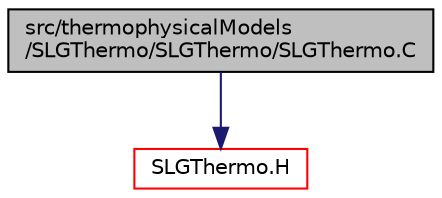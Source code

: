 digraph "src/thermophysicalModels/SLGThermo/SLGThermo/SLGThermo.C"
{
  bgcolor="transparent";
  edge [fontname="Helvetica",fontsize="10",labelfontname="Helvetica",labelfontsize="10"];
  node [fontname="Helvetica",fontsize="10",shape=record];
  Node1 [label="src/thermophysicalModels\l/SLGThermo/SLGThermo/SLGThermo.C",height=0.2,width=0.4,color="black", fillcolor="grey75", style="filled", fontcolor="black"];
  Node1 -> Node2 [color="midnightblue",fontsize="10",style="solid",fontname="Helvetica"];
  Node2 [label="SLGThermo.H",height=0.2,width=0.4,color="red",URL="$a10163.html"];
}
